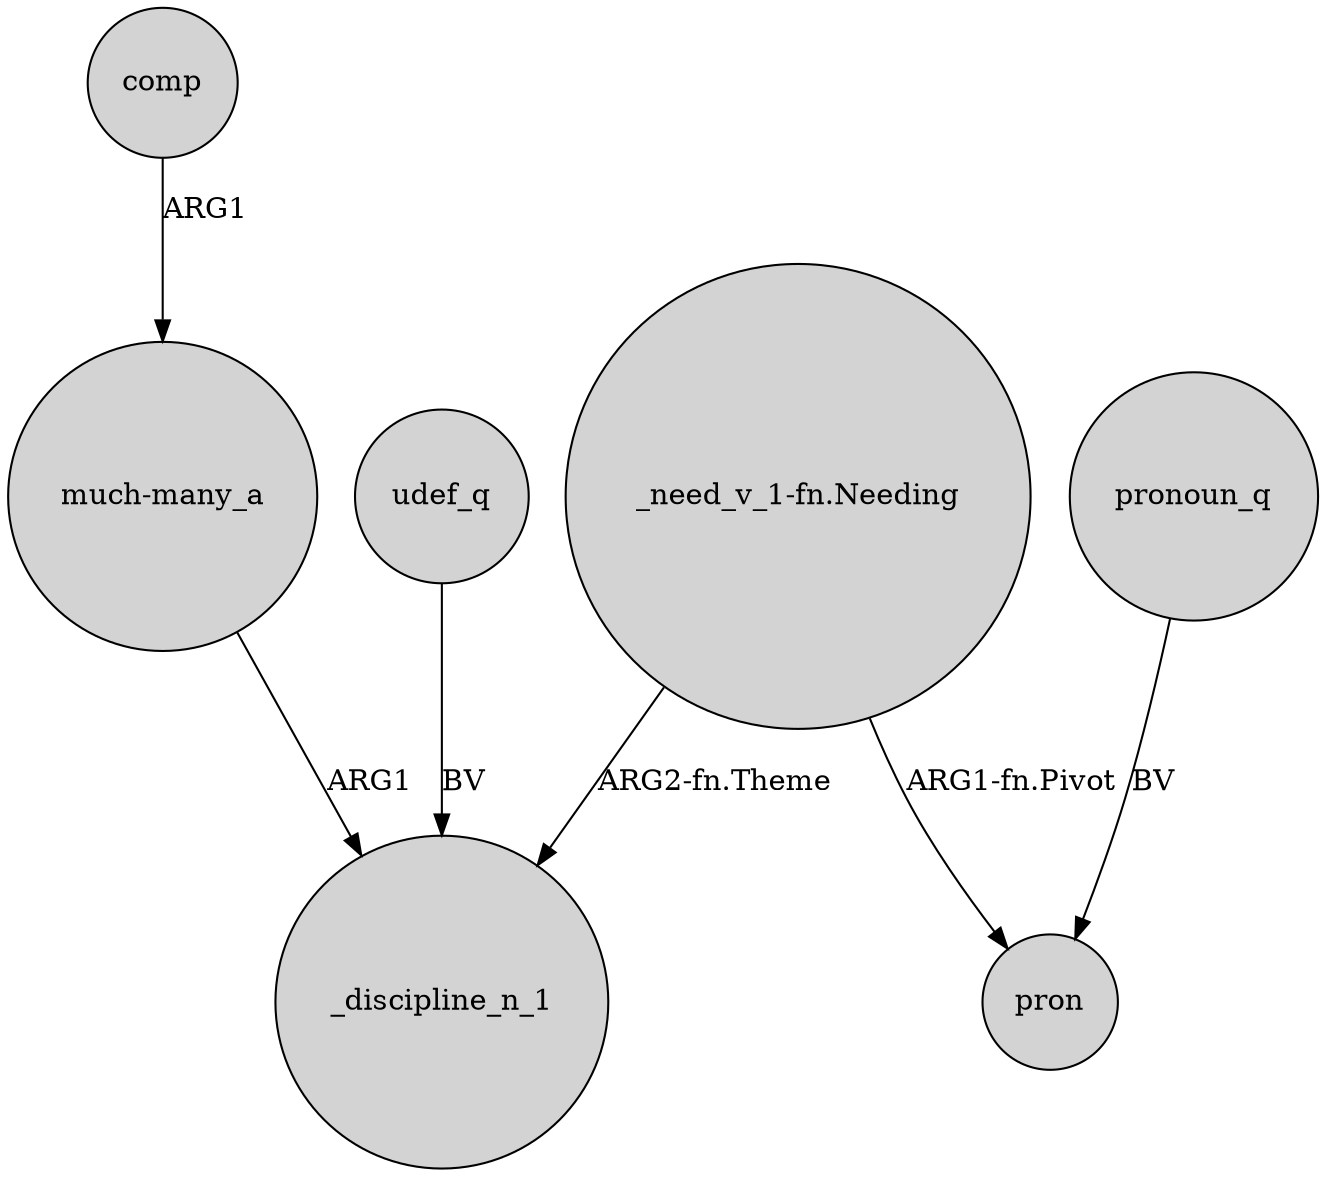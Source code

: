 digraph {
	node [shape=circle style=filled]
	comp -> "much-many_a" [label=ARG1]
	"_need_v_1-fn.Needing" -> pron [label="ARG1-fn.Pivot"]
	"much-many_a" -> _discipline_n_1 [label=ARG1]
	"_need_v_1-fn.Needing" -> _discipline_n_1 [label="ARG2-fn.Theme"]
	udef_q -> _discipline_n_1 [label=BV]
	pronoun_q -> pron [label=BV]
}
